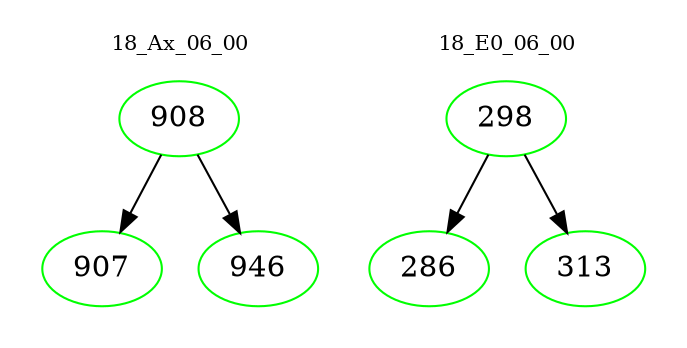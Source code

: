 digraph{
subgraph cluster_0 {
color = white
label = "18_Ax_06_00";
fontsize=10;
T0_908 [label="908", color="green"]
T0_908 -> T0_907 [color="black"]
T0_907 [label="907", color="green"]
T0_908 -> T0_946 [color="black"]
T0_946 [label="946", color="green"]
}
subgraph cluster_1 {
color = white
label = "18_E0_06_00";
fontsize=10;
T1_298 [label="298", color="green"]
T1_298 -> T1_286 [color="black"]
T1_286 [label="286", color="green"]
T1_298 -> T1_313 [color="black"]
T1_313 [label="313", color="green"]
}
}
